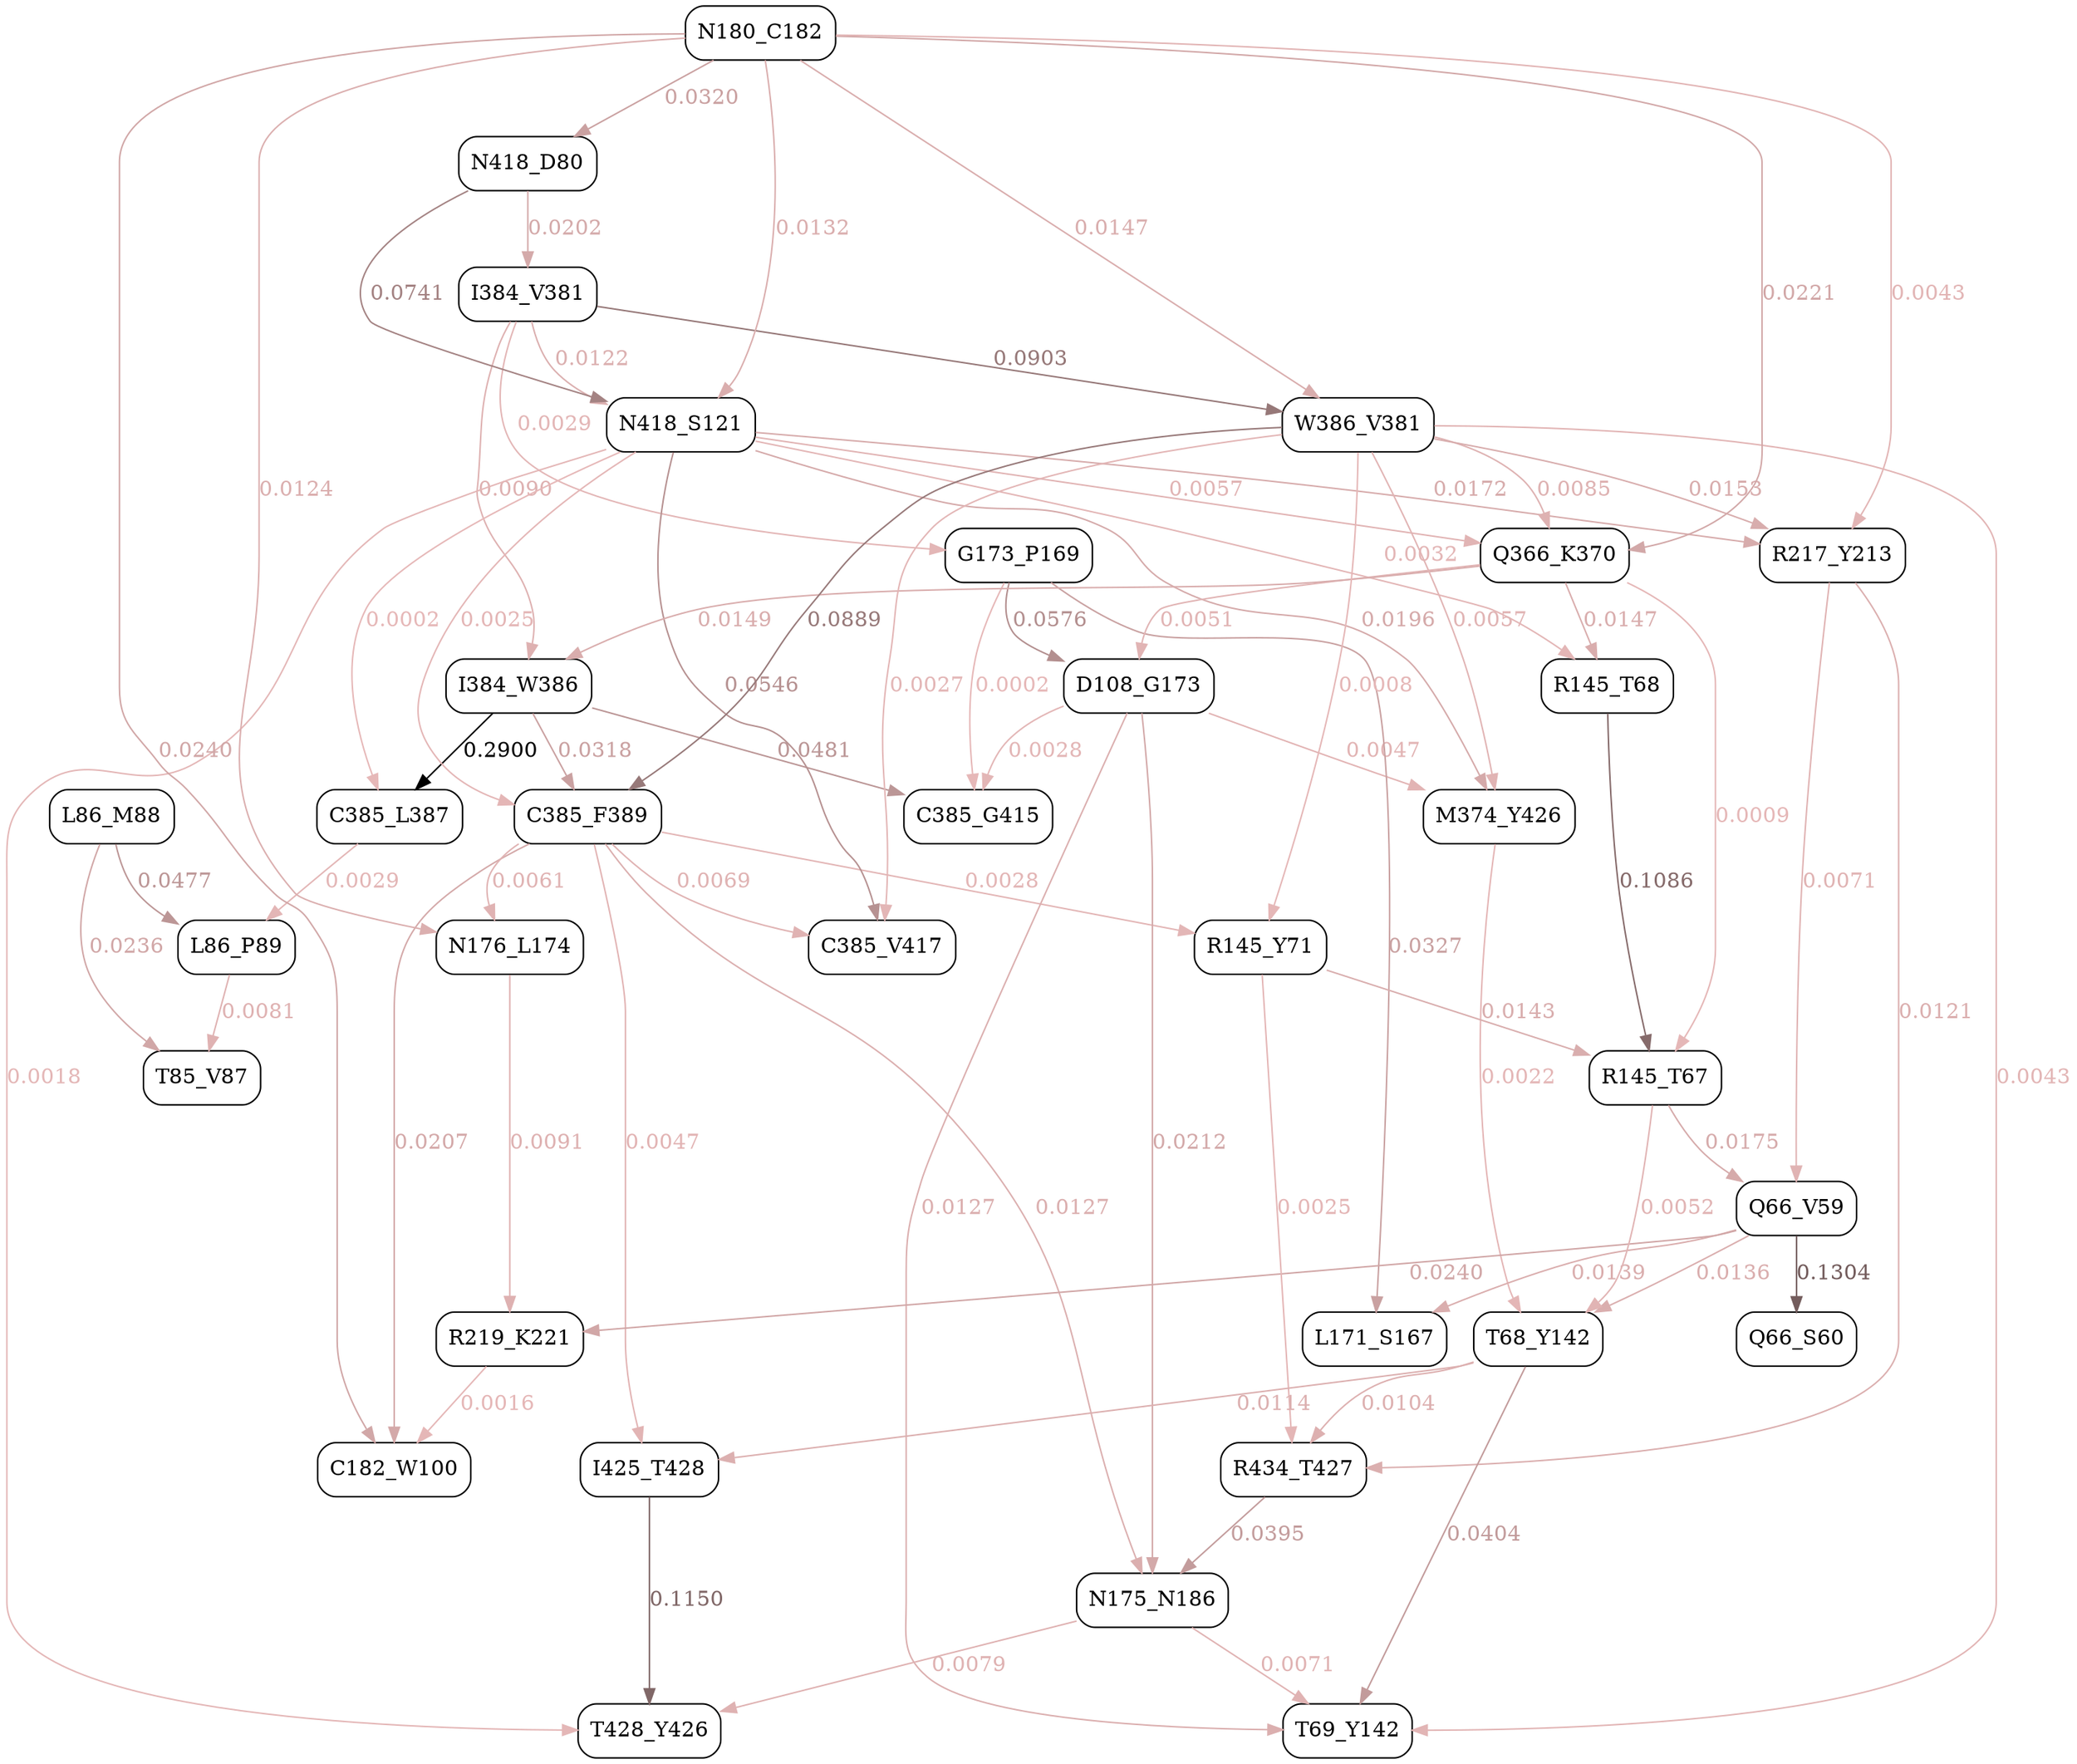 digraph G{
 ratio=fill;
 node [shape=box, style=rounded];
            edge [penwidth=1];
"C182_W100";
"C385_F389";
"C385_G415";
"C385_L387";
"C385_V417";
"D108_G173";
"G173_P169";
"I384_V381";
"I384_W386";
"I425_T428";
"L171_S167";
"L86_P89";
"M374_Y426";
"N175_N186";
"N176_L174";
"N418_D80";
"N418_S121";
"Q366_K370";
"Q66_S60";
"Q66_V59";
"R145_T67";
"R145_T68";
"R145_Y71";
"R217_Y213";
"R219_K221";
"R434_T427";
"T428_Y426";
"T68_Y142";
"T69_Y142";
"T85_V87";
"W386_V381";
"C385_F389" -> "C182_W100" [color="0 .2 0.8285853490435748", fontcolor="0 .2 0.8285853490435748", style=bold, label="0.0207" ];
"N180_C182" -> "C182_W100" [color="0 .2 0.8174130811180798", fontcolor="0 .2 0.8174130811180798", style=bold, label="0.0240" ];
"R219_K221" -> "C182_W100" [color="0 .2 0.8946348844006938", fontcolor="0 .2 0.8946348844006938", style=bold, label="0.0016" ];
"I384_W386" -> "C385_F389" [color="0 .2 0.7903559105550272", fontcolor="0 .2 0.7903559105550272", style=bold, label="0.0318" ];
"N418_S121" -> "C385_F389" [color="0 .2 0.8912407640443717", fontcolor="0 .2 0.8912407640443717", style=bold, label="0.0025" ];
"W386_V381" -> "C385_F389" [color="0 .2 0.5934226361759604", fontcolor="0 .2 0.5934226361759604", style=bold, label="0.0889" ];
"D108_G173" -> "C385_G415" [color="0 .2 0.8902363921918073", fontcolor="0 .2 0.8902363921918073", style=bold, label="0.0028" ];
"G173_P169" -> "C385_G415" [color="0 .2 0.8993305497165239", fontcolor="0 .2 0.8993305497165239", style=bold, label="0.0002" ];
"I384_W386" -> "C385_G415" [color="0 .2 0.7342658685353703", fontcolor="0 .2 0.7342658685353703", style=bold, label="0.0481" ];
"I384_W386" -> "C385_L387" [color="0 .2 -0.09999999999999998", fontcolor="0 .2 -0.09999999999999998", style=bold, label="0.2900" ];
"N418_S121" -> "C385_L387" [color="0 .2 0.8994817751126806", fontcolor="0 .2 0.8994817751126806", style=bold, label="0.0002" ];
"C385_F389" -> "C385_V417" [color="0 .2 0.876319548264579", fontcolor="0 .2 0.876319548264579", style=bold, label="0.0069" ];
"N418_S121" -> "C385_V417" [color="0 .2 0.7116687228171077", fontcolor="0 .2 0.7116687228171077", style=bold, label="0.0546" ];
"W386_V381" -> "C385_V417" [color="0 .2 0.8905741632288419", fontcolor="0 .2 0.8905741632288419", style=bold, label="0.0027" ];
"G173_P169" -> "D108_G173" [color="0 .2 0.7014053521349494", fontcolor="0 .2 0.7014053521349494", style=bold, label="0.0576" ];
"Q366_K370" -> "D108_G173" [color="0 .2 0.882250006439144", fontcolor="0 .2 0.882250006439144", style=bold, label="0.0051" ];
"I384_V381" -> "G173_P169" [color="0 .2 0.8898295851142765", fontcolor="0 .2 0.8898295851142765", style=bold, label="0.0029" ];
"N418_D80" -> "I384_V381" [color="0 .2 0.8305017140610318", fontcolor="0 .2 0.8305017140610318", style=bold, label="0.0202" ];
"I384_V381" -> "I384_W386" [color="0 .2 0.8689987592769831", fontcolor="0 .2 0.8689987592769831", style=bold, label="0.0090" ];
"Q366_K370" -> "I384_W386" [color="0 .2 0.848665141378832", fontcolor="0 .2 0.848665141378832", style=bold, label="0.0149" ];
"C385_F389" -> "I425_T428" [color="0 .2 0.8837789976748365", fontcolor="0 .2 0.8837789976748365", style=bold, label="0.0047" ];
"T68_Y142" -> "I425_T428" [color="0 .2 0.8607588079548039", fontcolor="0 .2 0.8607588079548039", style=bold, label="0.0114" ];
"G173_P169" -> "L171_S167" [color="0 .2 0.7873103721355497", fontcolor="0 .2 0.7873103721355497", style=bold, label="0.0327" ];
"Q66_V59" -> "L171_S167" [color="0 .2 0.8522232424791256", fontcolor="0 .2 0.8522232424791256", style=bold, label="0.0139" ];
"C385_L387" -> "L86_P89" [color="0 .2 0.8901606821750754", fontcolor="0 .2 0.8901606821750754", style=bold, label="0.0029" ];
"L86_M88" -> "L86_P89" [color="0 .2 0.735552358108375", fontcolor="0 .2 0.735552358108375", style=bold, label="0.0477" ];
"D108_G173" -> "M374_Y426" [color="0 .2 0.8836685276340341", fontcolor="0 .2 0.8836685276340341", style=bold, label="0.0047" ];
"N418_S121" -> "M374_Y426" [color="0 .2 0.8322475500832656", fontcolor="0 .2 0.8322475500832656", style=bold, label="0.0196" ];
"W386_V381" -> "M374_Y426" [color="0 .2 0.8802236127614718", fontcolor="0 .2 0.8802236127614718", style=bold, label="0.0057" ];
"C385_F389" -> "N175_N186" [color="0 .2 0.8562907831441111", fontcolor="0 .2 0.8562907831441111", style=bold, label="0.0127" ];
"D108_G173" -> "N175_N186" [color="0 .2 0.8270614983680814", fontcolor="0 .2 0.8270614983680814", style=bold, label="0.0212" ];
"R434_T427" -> "N175_N186" [color="0 .2 0.7636446986085993", fontcolor="0 .2 0.7636446986085993", style=bold, label="0.0395" ];
"C385_F389" -> "N176_L174" [color="0 .2 0.8788474175489095", fontcolor="0 .2 0.8788474175489095", style=bold, label="0.0061" ];
"N180_C182" -> "N176_L174" [color="0 .2 0.8572983075961211", fontcolor="0 .2 0.8572983075961211", style=bold, label="0.0124" ];
"N180_C182" -> "N418_D80" [color="0 .2 0.7895731413532788", fontcolor="0 .2 0.7895731413532788", style=bold, label="0.0320" ];
"I384_V381" -> "N418_S121" [color="0 .2 0.8578131568547536", fontcolor="0 .2 0.8578131568547536", style=bold, label="0.0122" ];
"N180_C182" -> "N418_S121" [color="0 .2 0.8543682182998528", fontcolor="0 .2 0.8543682182998528", style=bold, label="0.0132" ];
"N418_D80" -> "N418_S121" [color="0 .2 0.6445202541826643", fontcolor="0 .2 0.6445202541826643", style=bold, label="0.0741" ];
"N180_C182" -> "Q366_K370" [color="0 .2 0.8238116616899082", fontcolor="0 .2 0.8238116616899082", style=bold, label="0.0221" ];
"N418_S121" -> "Q366_K370" [color="0 .2 0.8802771803031387", fontcolor="0 .2 0.8802771803031387", style=bold, label="0.0057" ];
"W386_V381" -> "Q366_K370" [color="0 .2 0.8705885145479673", fontcolor="0 .2 0.8705885145479673", style=bold, label="0.0085" ];
"Q66_V59" -> "Q66_S60" [color="0 .2 0.45052590434688944", fontcolor="0 .2 0.45052590434688944", style=bold, label="0.1304" ];
"R145_T67" -> "Q66_V59" [color="0 .2 0.839648219312405", fontcolor="0 .2 0.839648219312405", style=bold, label="0.0175" ];
"R217_Y213" -> "Q66_V59" [color="0 .2 0.8756775821170523", fontcolor="0 .2 0.8756775821170523", style=bold, label="0.0071" ];
"Q366_K370" -> "R145_T67" [color="0 .2 0.8968438312719065", fontcolor="0 .2 0.8968438312719065", style=bold, label="0.0009" ];
"R145_T68" -> "R145_T67" [color="0 .2 0.5253789954621848", fontcolor="0 .2 0.5253789954621848", style=bold, label="0.1086" ];
"R145_Y71" -> "R145_T67" [color="0 .2 0.8508268167708435", fontcolor="0 .2 0.8508268167708435", style=bold, label="0.0143" ];
"N418_S121" -> "R145_T68" [color="0 .2 0.8888239820320728", fontcolor="0 .2 0.8888239820320728", style=bold, label="0.0032" ];
"Q366_K370" -> "R145_T68" [color="0 .2 0.8491541850591808", fontcolor="0 .2 0.8491541850591808", style=bold, label="0.0147" ];
"C385_F389" -> "R145_Y71" [color="0 .2 0.8902832337260054", fontcolor="0 .2 0.8902832337260054", style=bold, label="0.0028" ];
"W386_V381" -> "R145_Y71" [color="0 .2 0.8972114931284116", fontcolor="0 .2 0.8972114931284116", style=bold, label="0.0008" ];
"N180_C182" -> "R217_Y213" [color="0 .2 0.8851593712006374", fontcolor="0 .2 0.8851593712006374", style=bold, label="0.0043" ];
"N418_S121" -> "R217_Y213" [color="0 .2 0.8406746156409538", fontcolor="0 .2 0.8406746156409538", style=bold, label="0.0172" ];
"W386_V381" -> "R217_Y213" [color="0 .2 0.847180259147244", fontcolor="0 .2 0.847180259147244", style=bold, label="0.0153" ];
"N176_L174" -> "R219_K221" [color="0 .2 0.8687805866464624", fontcolor="0 .2 0.8687805866464624", style=bold, label="0.0091" ];
"Q66_V59" -> "R219_K221" [color="0 .2 0.8172462149799795", fontcolor="0 .2 0.8172462149799795", style=bold, label="0.0240" ];
"R145_Y71" -> "R434_T427" [color="0 .2 0.8914486348770232", fontcolor="0 .2 0.8914486348770232", style=bold, label="0.0025" ];
"R217_Y213" -> "R434_T427" [color="0 .2 0.8581904822386356", fontcolor="0 .2 0.8581904822386356", style=bold, label="0.0121" ];
"T68_Y142" -> "R434_T427" [color="0 .2 0.8640093308619725", fontcolor="0 .2 0.8640093308619725", style=bold, label="0.0104" ];
"I425_T428" -> "T428_Y426" [color="0 .2 0.5035771669485423", fontcolor="0 .2 0.5035771669485423", style=bold, label="0.1150" ];
"N175_N186" -> "T428_Y426" [color="0 .2 0.872591385404682", fontcolor="0 .2 0.872591385404682", style=bold, label="0.0079" ];
"N418_S121" -> "T428_Y426" [color="0 .2 0.8937340745765419", fontcolor="0 .2 0.8937340745765419", style=bold, label="0.0018" ];
"M374_Y426" -> "T68_Y142" [color="0 .2 0.8925070472730476", fontcolor="0 .2 0.8925070472730476", style=bold, label="0.0022" ];
"Q66_V59" -> "T68_Y142" [color="0 .2 0.8529373627248414", fontcolor="0 .2 0.8529373627248414", style=bold, label="0.0136" ];
"R145_T67" -> "T68_Y142" [color="0 .2 0.8819264113585222", fontcolor="0 .2 0.8819264113585222", style=bold, label="0.0052" ];
"D108_G173" -> "T69_Y142" [color="0 .2 0.8560902833347065", fontcolor="0 .2 0.8560902833347065", style=bold, label="0.0127" ];
"N175_N186" -> "T69_Y142" [color="0 .2 0.8755557002241373", fontcolor="0 .2 0.8755557002241373", style=bold, label="0.0071" ];
"T68_Y142" -> "T69_Y142" [color="0 .2 0.7606211211766212", fontcolor="0 .2 0.7606211211766212", style=bold, label="0.0404" ];
"W386_V381" -> "T69_Y142" [color="0 .2 0.8852479081783096", fontcolor="0 .2 0.8852479081783096", style=bold, label="0.0043" ];
"L86_M88" -> "T85_V87" [color="0 .2 0.8187188385004563", fontcolor="0 .2 0.8187188385004563", style=bold, label="0.0236" ];
"L86_P89" -> "T85_V87" [color="0 .2 0.8722098144371738", fontcolor="0 .2 0.8722098144371738", style=bold, label="0.0081" ];
"I384_V381" -> "W386_V381" [color="0 .2 0.5885968367943015", fontcolor="0 .2 0.5885968367943015", style=bold, label="0.0903" ];
"N180_C182" -> "W386_V381" [color="0 .2 0.8492274967147752", fontcolor="0 .2 0.8492274967147752", style=bold, label="0.0147" ];
}
